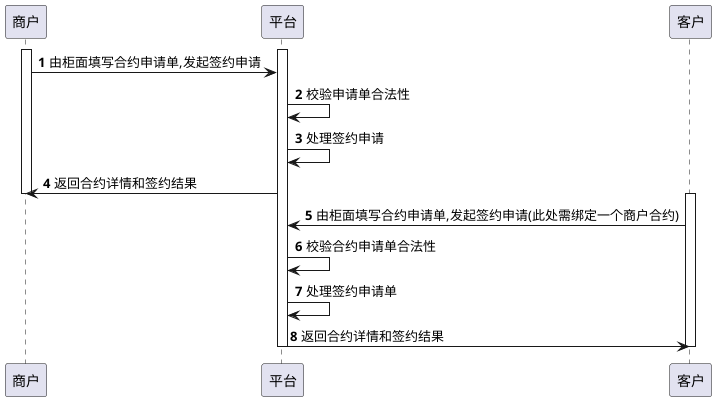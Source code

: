 @startuml
'https://plantuml.com/sequence-diagram

autonumber
activate 商户
activate 平台
商户 -> 平台: 由柜面填写合约申请单,发起签约申请
平台 -> 平台: 校验申请单合法性
平台 -> 平台: 处理签约申请
平台 -> 商户: 返回合约详情和签约结果
deactivate 商户
activate 客户
客户 -> 平台: 由柜面填写合约申请单,发起签约申请(此处需绑定一个商户合约)
平台 -> 平台: 校验合约申请单合法性
平台 -> 平台: 处理签约申请单
平台 -> 客户: 返回合约详情和签约结果
deactivate 平台
deactivate 客户
@enduml